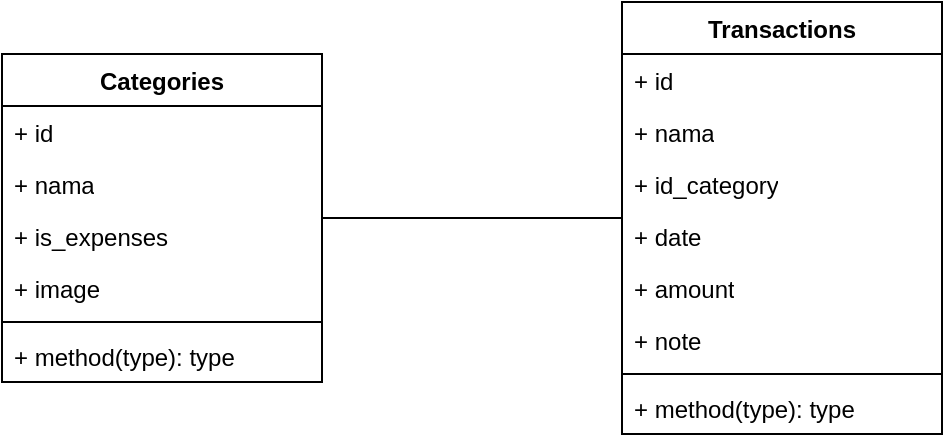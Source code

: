 <mxfile version="24.7.17">
  <diagram name="Page-1" id="iK2L305VnLNLkPokarzx">
    <mxGraphModel dx="989" dy="587" grid="1" gridSize="10" guides="1" tooltips="1" connect="1" arrows="1" fold="1" page="1" pageScale="1" pageWidth="850" pageHeight="1100" math="0" shadow="0">
      <root>
        <mxCell id="0" />
        <mxCell id="1" parent="0" />
        <mxCell id="Kxcin-uOvCxpVAMl6ZWs-1" value="Categories" style="swimlane;fontStyle=1;align=center;verticalAlign=top;childLayout=stackLayout;horizontal=1;startSize=26;horizontalStack=0;resizeParent=1;resizeParentMax=0;resizeLast=0;collapsible=1;marginBottom=0;whiteSpace=wrap;html=1;" parent="1" vertex="1">
          <mxGeometry x="170" y="136" width="160" height="164" as="geometry" />
        </mxCell>
        <mxCell id="Kxcin-uOvCxpVAMl6ZWs-2" value="+ id" style="text;strokeColor=none;fillColor=none;align=left;verticalAlign=top;spacingLeft=4;spacingRight=4;overflow=hidden;rotatable=0;points=[[0,0.5],[1,0.5]];portConstraint=eastwest;whiteSpace=wrap;html=1;" parent="Kxcin-uOvCxpVAMl6ZWs-1" vertex="1">
          <mxGeometry y="26" width="160" height="26" as="geometry" />
        </mxCell>
        <mxCell id="Kxcin-uOvCxpVAMl6ZWs-16" value="+ nama" style="text;strokeColor=none;fillColor=none;align=left;verticalAlign=top;spacingLeft=4;spacingRight=4;overflow=hidden;rotatable=0;points=[[0,0.5],[1,0.5]];portConstraint=eastwest;whiteSpace=wrap;html=1;" parent="Kxcin-uOvCxpVAMl6ZWs-1" vertex="1">
          <mxGeometry y="52" width="160" height="26" as="geometry" />
        </mxCell>
        <mxCell id="Kxcin-uOvCxpVAMl6ZWs-9" value="+ is_expenses" style="text;strokeColor=none;fillColor=none;align=left;verticalAlign=top;spacingLeft=4;spacingRight=4;overflow=hidden;rotatable=0;points=[[0,0.5],[1,0.5]];portConstraint=eastwest;whiteSpace=wrap;html=1;" parent="Kxcin-uOvCxpVAMl6ZWs-1" vertex="1">
          <mxGeometry y="78" width="160" height="26" as="geometry" />
        </mxCell>
        <mxCell id="Kxcin-uOvCxpVAMl6ZWs-10" value="+ image" style="text;strokeColor=none;fillColor=none;align=left;verticalAlign=top;spacingLeft=4;spacingRight=4;overflow=hidden;rotatable=0;points=[[0,0.5],[1,0.5]];portConstraint=eastwest;whiteSpace=wrap;html=1;" parent="Kxcin-uOvCxpVAMl6ZWs-1" vertex="1">
          <mxGeometry y="104" width="160" height="26" as="geometry" />
        </mxCell>
        <mxCell id="Kxcin-uOvCxpVAMl6ZWs-3" value="" style="line;strokeWidth=1;fillColor=none;align=left;verticalAlign=middle;spacingTop=-1;spacingLeft=3;spacingRight=3;rotatable=0;labelPosition=right;points=[];portConstraint=eastwest;strokeColor=inherit;" parent="Kxcin-uOvCxpVAMl6ZWs-1" vertex="1">
          <mxGeometry y="130" width="160" height="8" as="geometry" />
        </mxCell>
        <mxCell id="Kxcin-uOvCxpVAMl6ZWs-4" value="+ method(type): type" style="text;strokeColor=none;fillColor=none;align=left;verticalAlign=top;spacingLeft=4;spacingRight=4;overflow=hidden;rotatable=0;points=[[0,0.5],[1,0.5]];portConstraint=eastwest;whiteSpace=wrap;html=1;" parent="Kxcin-uOvCxpVAMl6ZWs-1" vertex="1">
          <mxGeometry y="138" width="160" height="26" as="geometry" />
        </mxCell>
        <mxCell id="Kxcin-uOvCxpVAMl6ZWs-5" value="Transactions" style="swimlane;fontStyle=1;align=center;verticalAlign=top;childLayout=stackLayout;horizontal=1;startSize=26;horizontalStack=0;resizeParent=1;resizeParentMax=0;resizeLast=0;collapsible=1;marginBottom=0;whiteSpace=wrap;html=1;" parent="1" vertex="1">
          <mxGeometry x="480" y="110" width="160" height="216" as="geometry" />
        </mxCell>
        <mxCell id="Kxcin-uOvCxpVAMl6ZWs-6" value="+ id" style="text;strokeColor=none;fillColor=none;align=left;verticalAlign=top;spacingLeft=4;spacingRight=4;overflow=hidden;rotatable=0;points=[[0,0.5],[1,0.5]];portConstraint=eastwest;whiteSpace=wrap;html=1;" parent="Kxcin-uOvCxpVAMl6ZWs-5" vertex="1">
          <mxGeometry y="26" width="160" height="26" as="geometry" />
        </mxCell>
        <mxCell id="pHaBabVQOaKyjNkVJ2QD-1" value="+ nama" style="text;strokeColor=none;fillColor=none;align=left;verticalAlign=top;spacingLeft=4;spacingRight=4;overflow=hidden;rotatable=0;points=[[0,0.5],[1,0.5]];portConstraint=eastwest;whiteSpace=wrap;html=1;" vertex="1" parent="Kxcin-uOvCxpVAMl6ZWs-5">
          <mxGeometry y="52" width="160" height="26" as="geometry" />
        </mxCell>
        <mxCell id="Kxcin-uOvCxpVAMl6ZWs-11" value="+ id_category" style="text;strokeColor=none;fillColor=none;align=left;verticalAlign=top;spacingLeft=4;spacingRight=4;overflow=hidden;rotatable=0;points=[[0,0.5],[1,0.5]];portConstraint=eastwest;whiteSpace=wrap;html=1;" parent="Kxcin-uOvCxpVAMl6ZWs-5" vertex="1">
          <mxGeometry y="78" width="160" height="26" as="geometry" />
        </mxCell>
        <mxCell id="Kxcin-uOvCxpVAMl6ZWs-14" value="+ date" style="text;strokeColor=none;fillColor=none;align=left;verticalAlign=top;spacingLeft=4;spacingRight=4;overflow=hidden;rotatable=0;points=[[0,0.5],[1,0.5]];portConstraint=eastwest;whiteSpace=wrap;html=1;" parent="Kxcin-uOvCxpVAMl6ZWs-5" vertex="1">
          <mxGeometry y="104" width="160" height="26" as="geometry" />
        </mxCell>
        <mxCell id="Kxcin-uOvCxpVAMl6ZWs-13" value="+ amount" style="text;strokeColor=none;fillColor=none;align=left;verticalAlign=top;spacingLeft=4;spacingRight=4;overflow=hidden;rotatable=0;points=[[0,0.5],[1,0.5]];portConstraint=eastwest;whiteSpace=wrap;html=1;" parent="Kxcin-uOvCxpVAMl6ZWs-5" vertex="1">
          <mxGeometry y="130" width="160" height="26" as="geometry" />
        </mxCell>
        <mxCell id="Kxcin-uOvCxpVAMl6ZWs-12" value="+ note" style="text;strokeColor=none;fillColor=none;align=left;verticalAlign=top;spacingLeft=4;spacingRight=4;overflow=hidden;rotatable=0;points=[[0,0.5],[1,0.5]];portConstraint=eastwest;whiteSpace=wrap;html=1;" parent="Kxcin-uOvCxpVAMl6ZWs-5" vertex="1">
          <mxGeometry y="156" width="160" height="26" as="geometry" />
        </mxCell>
        <mxCell id="Kxcin-uOvCxpVAMl6ZWs-7" value="" style="line;strokeWidth=1;fillColor=none;align=left;verticalAlign=middle;spacingTop=-1;spacingLeft=3;spacingRight=3;rotatable=0;labelPosition=right;points=[];portConstraint=eastwest;strokeColor=inherit;" parent="Kxcin-uOvCxpVAMl6ZWs-5" vertex="1">
          <mxGeometry y="182" width="160" height="8" as="geometry" />
        </mxCell>
        <mxCell id="Kxcin-uOvCxpVAMl6ZWs-8" value="+ method(type): type" style="text;strokeColor=none;fillColor=none;align=left;verticalAlign=top;spacingLeft=4;spacingRight=4;overflow=hidden;rotatable=0;points=[[0,0.5],[1,0.5]];portConstraint=eastwest;whiteSpace=wrap;html=1;" parent="Kxcin-uOvCxpVAMl6ZWs-5" vertex="1">
          <mxGeometry y="190" width="160" height="26" as="geometry" />
        </mxCell>
        <mxCell id="Kxcin-uOvCxpVAMl6ZWs-15" value="" style="endArrow=none;html=1;rounded=0;" parent="1" source="Kxcin-uOvCxpVAMl6ZWs-1" target="Kxcin-uOvCxpVAMl6ZWs-5" edge="1">
          <mxGeometry width="50" height="50" relative="1" as="geometry">
            <mxPoint x="400" y="330" as="sourcePoint" />
            <mxPoint x="450" y="280" as="targetPoint" />
          </mxGeometry>
        </mxCell>
      </root>
    </mxGraphModel>
  </diagram>
</mxfile>
